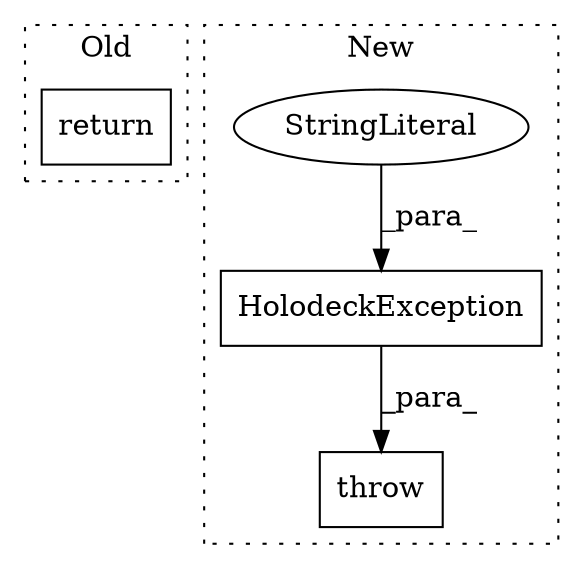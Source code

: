 digraph G {
subgraph cluster0 {
1 [label="return" a="41" s="6696" l="7" shape="box"];
label = "Old";
style="dotted";
}
subgraph cluster1 {
2 [label="HolodeckException" a="32" s="6369,6426" l="18,1" shape="box"];
3 [label="throw" a="53" s="6363" l="6" shape="box"];
4 [label="StringLiteral" a="45" s="6387" l="39" shape="ellipse"];
label = "New";
style="dotted";
}
2 -> 3 [label="_para_"];
4 -> 2 [label="_para_"];
}